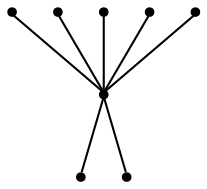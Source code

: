 graph {
  node [shape=point,comment="{\"directed\":false,\"doi\":\"10.1007/3-540-45848-4_14 \",\"figure\":\"1 (2)\"}"]

  v0 [pos="1899.4583129882815,859.6040725708009"]
  v1 [pos="1761.7083231608074,721.354103088379"]
  v2 [pos="1711.7083231608074,858.854103088379"]
  v3 [pos="1761.7083231608074,858.854103088379"]
  v4 [pos="1611.7083231608074,859.6040725708009"]
  v5 [pos="1661.7083231608074,859.6040725708009"]
  v6 [pos="1561.7083231608074,859.6040725708009"]
  v7 [pos="1511.7083231608074,859.6040725708009"]

  v0 -- v1 [id="-1",pos="1899.4583129882815,859.6040725708009 1761.7083231608074,721.354103088379 1761.7083231608074,721.354103088379 1761.7083231608074,721.354103088379"]
  v7 -- v1 [id="-2",pos="1511.7083231608074,859.6040725708009 1761.7083231608074,721.354103088379 1761.7083231608074,721.354103088379 1761.7083231608074,721.354103088379"]
  v6 -- v1 [id="-3",pos="1561.7083231608074,859.6040725708009 1761.7083231608074,721.354103088379 1761.7083231608074,721.354103088379 1761.7083231608074,721.354103088379"]
  v5 -- v1 [id="-4",pos="1661.7083231608074,859.6040725708009 1761.7083231608074,721.354103088379 1761.7083231608074,721.354103088379 1761.7083231608074,721.354103088379"]
  v1 -- v4 [id="-6",pos="1761.7083231608074,721.354103088379 1611.7083231608074,859.6040725708009 1611.7083231608074,859.6040725708009 1611.7083231608074,859.6040725708009"]
  v3 -- v1 [id="-7",pos="1761.7083231608074,858.854103088379 1761.7083231608074,721.354103088379 1761.7083231608074,721.354103088379 1761.7083231608074,721.354103088379"]
  v1 -- v2 [id="-8",pos="1761.7083231608074,721.354103088379 1711.7083231608074,858.854103088379 1711.7083231608074,858.854103088379 1711.7083231608074,858.854103088379"]
}